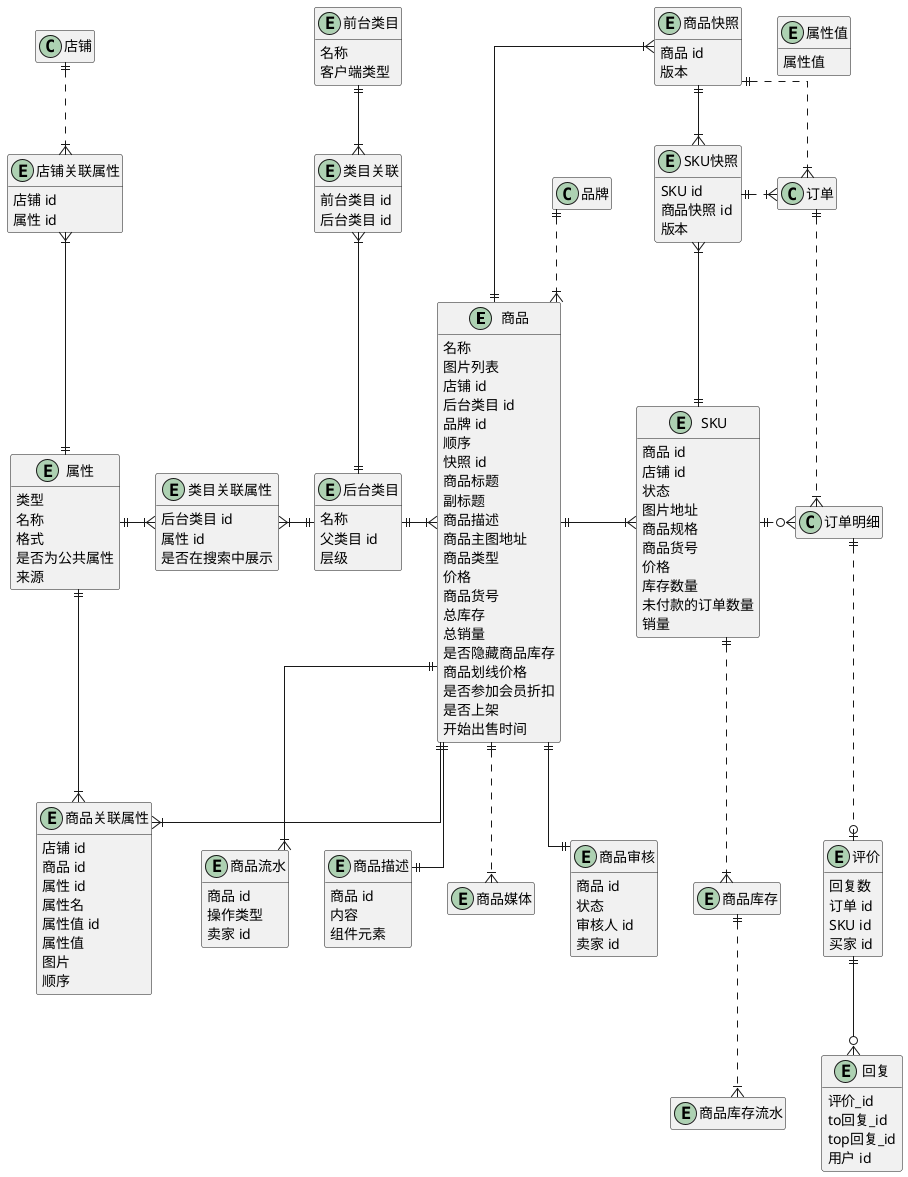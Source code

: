 @startuml 商品UML
hide empty members
skinparam linetype ortho

' ==================== 商品 ====================
entity 商品 {
    名称
    图片列表
    店铺 id
    后台类目 id
    品牌 id
    顺序
    快照 id
    商品标题
    ' 分享链接时显示
    副标题
    商品描述
    商品主图地址
'   0：普通商品（物流发货）
'   3：UMP降价拍
'   5：外卖商品
'   10：分销商品
'   20：会员卡商品
'   21：礼品卡商品
'   22：团购券
'   25：批发商品
'   30：收银台商品
'   31：知识付费商品
'   35：酒店商品（无需物流）
'   40：美业商品
'   60：虚拟商品（无需物流）
'   61：电子卡券（无需物流）
    商品类型
    价格
    ' 商家为商品设置的外部编号
    商品货号
    ' 基于 sku 的库存数量累加
    总库存
    总销量
    ' 0 - 显示库存（默认）
    ' 1 - 不显示库存
    是否隐藏商品库存
    ' 可以自定义。例如 促销价：888
    ' 商品没有优惠的情况下，划线价在商品详情会以划线形式显示。
    商品划线价格
    ' 0 - 不参加会员折扣
    ' 1 - 参加会员折扣（默认）
    是否参加会员折扣
    是否上架
    开始出售时间
}
' 基础类目
' 面向商家或供应链人员，不会轻易变更。
' 如果类目下挂载有商品，就不能删除或作废。
' 层次一般三层或四层，商品必须挂载于叶子类目下。
entity 后台类目 {
    名称
    父类目 id
    层级
}
' 组合类目
' 面向可买家，随时变动，定时生效。
' 可支持不同客户端的设置，不同客户端的用户群体有差异
' 前台类目对应后台的叶子类目和某项属性的组合。例如分类时选择奶粉中的1段、2段、3段等属性组成类目。
entity 前台类目 {
    名称
    客户端类型
}
' 前台类目：后台类目 = n：n
entity 类目关联 {
    前台类目 id
    后台类目 id
}
entity 商品审核 {
    商品 id
    状态
    审核人 id
    卖家 id
}
entity 商品流水 {
    商品 id
    操作类型
    卖家 id
}
entity 商品描述 {
    商品 id
    ' 富文本，字数要大于5个字符，小于25000个字符 ，受违禁词控制
    内容
    组件元素
}
entity 商品媒体 {
    ' 暂不做
}

商品 }|.u.|| 品牌
后台类目 ||-|{ 商品
前台类目 ||--|{ 类目关联
类目关联 }|--|| 后台类目
商品 ||--|| 商品审核
商品 ||--|{ 商品流水
商品 ||--|| 商品描述
商品 ||..|{ 商品媒体


' ==================== 订单 ====================
entity SKU {
    商品 id
    店铺 id
    状态
    图片地址
    商品规格
    ' 商家为商品设置的外部编号
    商品货号
    价格
    库存数量
    ' 商品在付款减库存的状态下，该 SKU 上未付款的订单数量
    未付款的订单数量
    销量
    ' 是否锁定
}
entity 商品库存 {
    ' 暂不做
}
entity 商品库存流水 {
    ' 暂不做
}
entity 商品快照 {
    商品 id
    版本
}
entity SKU快照 {
    SKU id
    商品快照 id
    版本
}

商品 ||-|{ SKU
SKU ||..|{ 商品库存
商品库存 ||..|{ 商品库存流水
SKU ||.o{ 订单明细
' 快照
SKU ||-u-|{ SKU快照
SKU快照 ||.|{ 订单
商品快照 ||--|{ SKU快照
商品 ||-u-|{ 商品快照
商品快照 ||.|{ 订单

' ==================== 属性 ====================
' 展示某个类目下的当前店铺持有的属性
entity 属性 {
    ' 销售属性/关键属性/非关键属性
    类型
    名称
    ' 选项、文本、数值、百分比
    格式
    ' 添加商品时一定会展示
    是否为公共属性
    ' 系统生成/商家自定义
    来源
}
' 类目自带属性
entity 类目关联属性 {
    后台类目 id
    属性 id
    是否在搜索中展示
}
' 快照
entity 商品关联属性 {
    店铺 id
    商品 id
    属性 id
    属性名
    属性值 id
    属性值
    图片
    顺序
}
entity 属性值 {
    属性值
}
' 店铺自定义属性
entity 店铺关联属性 {
    店铺 id
    属性 id
}

属性 ||-|{ 类目关联属性
类目关联属性 }|-|| 后台类目
属性 ||--|{ 商品关联属性
商品 ||--|{ 商品关联属性
店铺 ||..|{ 店铺关联属性
店铺关联属性 }|--|| 属性


' ==================== 评价 ====================
entity 评价 {
    回复数
    订单 id
    SKU id
    买家 id
}
entity 回复 {
    评价_id
    to回复_id
    top回复_id
    用户 id
}


评价 |o.u.|| 订单明细
订单明细 }|.u.|| 订单
评价 ||--o{ 回复

@enduml